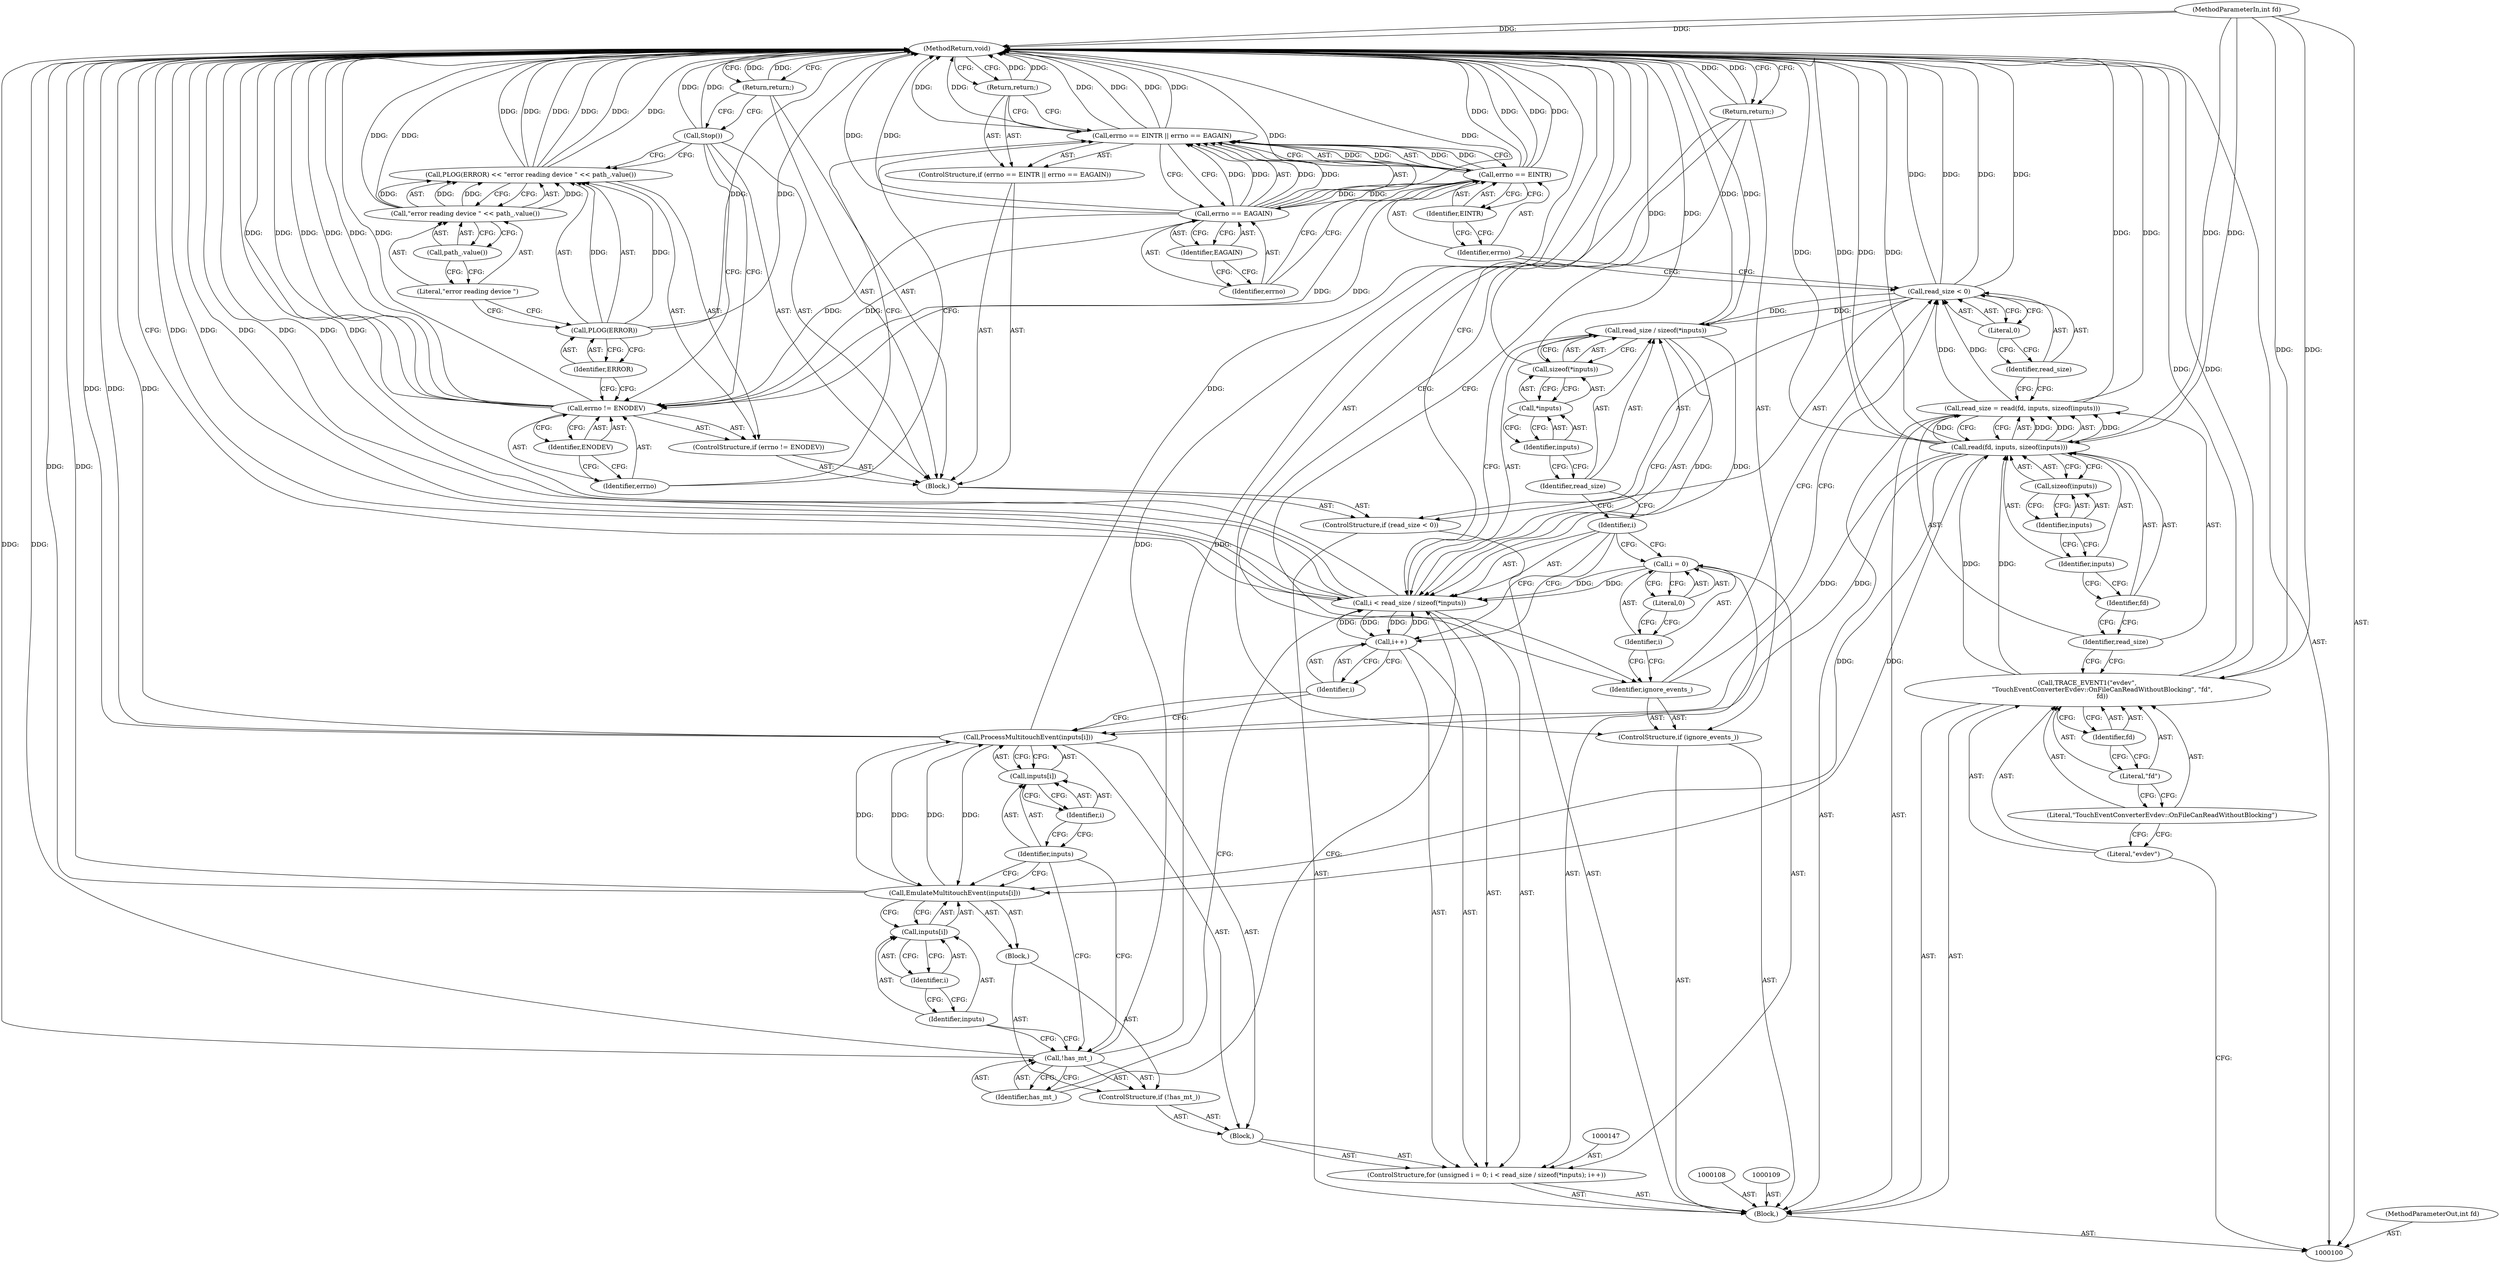digraph "0_Chrome_c4363d1ca65494cb7b271625e1ff6541a9f593c9_2" {
"1000173" [label="(MethodReturn,void)"];
"1000101" [label="(MethodParameterIn,int fd)"];
"1000269" [label="(MethodParameterOut,int fd)"];
"1000102" [label="(Block,)"];
"1000130" [label="(Return,return;)"];
"1000134" [label="(Identifier,ENODEV)"];
"1000131" [label="(ControlStructure,if (errno != ENODEV))"];
"1000132" [label="(Call,errno != ENODEV)"];
"1000133" [label="(Identifier,errno)"];
"1000137" [label="(Identifier,ERROR)"];
"1000138" [label="(Call,\"error reading device \" << path_.value())"];
"1000139" [label="(Literal,\"error reading device \")"];
"1000140" [label="(Call,path_.value())"];
"1000135" [label="(Call,PLOG(ERROR) << \"error reading device \" << path_.value())"];
"1000136" [label="(Call,PLOG(ERROR))"];
"1000141" [label="(Call,Stop())"];
"1000142" [label="(Return,return;)"];
"1000143" [label="(ControlStructure,if (ignore_events_))"];
"1000144" [label="(Identifier,ignore_events_)"];
"1000145" [label="(Return,return;)"];
"1000104" [label="(Literal,\"evdev\")"];
"1000103" [label="(Call,TRACE_EVENT1(\"evdev\",\n               \"TouchEventConverterEvdev::OnFileCanReadWithoutBlocking\", \"fd\",\n               fd))"];
"1000148" [label="(Call,i = 0)"];
"1000149" [label="(Identifier,i)"];
"1000146" [label="(ControlStructure,for (unsigned i = 0; i < read_size / sizeof(*inputs); i++))"];
"1000150" [label="(Literal,0)"];
"1000151" [label="(Call,i < read_size / sizeof(*inputs))"];
"1000152" [label="(Identifier,i)"];
"1000153" [label="(Call,read_size / sizeof(*inputs))"];
"1000154" [label="(Identifier,read_size)"];
"1000155" [label="(Call,sizeof(*inputs))"];
"1000156" [label="(Call,*inputs)"];
"1000157" [label="(Identifier,inputs)"];
"1000158" [label="(Call,i++)"];
"1000159" [label="(Identifier,i)"];
"1000160" [label="(Block,)"];
"1000164" [label="(Block,)"];
"1000161" [label="(ControlStructure,if (!has_mt_))"];
"1000162" [label="(Call,!has_mt_)"];
"1000163" [label="(Identifier,has_mt_)"];
"1000166" [label="(Call,inputs[i])"];
"1000167" [label="(Identifier,inputs)"];
"1000168" [label="(Identifier,i)"];
"1000165" [label="(Call,EmulateMultitouchEvent(inputs[i]))"];
"1000170" [label="(Call,inputs[i])"];
"1000171" [label="(Identifier,inputs)"];
"1000172" [label="(Identifier,i)"];
"1000169" [label="(Call,ProcessMultitouchEvent(inputs[i]))"];
"1000105" [label="(Literal,\"TouchEventConverterEvdev::OnFileCanReadWithoutBlocking\")"];
"1000106" [label="(Literal,\"fd\")"];
"1000107" [label="(Identifier,fd)"];
"1000110" [label="(Call,read_size = read(fd, inputs, sizeof(inputs)))"];
"1000111" [label="(Identifier,read_size)"];
"1000112" [label="(Call,read(fd, inputs, sizeof(inputs)))"];
"1000113" [label="(Identifier,fd)"];
"1000114" [label="(Identifier,inputs)"];
"1000115" [label="(Call,sizeof(inputs))"];
"1000116" [label="(Identifier,inputs)"];
"1000120" [label="(Literal,0)"];
"1000121" [label="(Block,)"];
"1000117" [label="(ControlStructure,if (read_size < 0))"];
"1000118" [label="(Call,read_size < 0)"];
"1000119" [label="(Identifier,read_size)"];
"1000126" [label="(Identifier,EINTR)"];
"1000127" [label="(Call,errno == EAGAIN)"];
"1000128" [label="(Identifier,errno)"];
"1000129" [label="(Identifier,EAGAIN)"];
"1000122" [label="(ControlStructure,if (errno == EINTR || errno == EAGAIN))"];
"1000123" [label="(Call,errno == EINTR || errno == EAGAIN)"];
"1000124" [label="(Call,errno == EINTR)"];
"1000125" [label="(Identifier,errno)"];
"1000173" -> "1000100"  [label="AST: "];
"1000173" -> "1000130"  [label="CFG: "];
"1000173" -> "1000142"  [label="CFG: "];
"1000173" -> "1000145"  [label="CFG: "];
"1000173" -> "1000151"  [label="CFG: "];
"1000145" -> "1000173"  [label="DDG: "];
"1000124" -> "1000173"  [label="DDG: "];
"1000124" -> "1000173"  [label="DDG: "];
"1000151" -> "1000173"  [label="DDG: "];
"1000151" -> "1000173"  [label="DDG: "];
"1000151" -> "1000173"  [label="DDG: "];
"1000169" -> "1000173"  [label="DDG: "];
"1000169" -> "1000173"  [label="DDG: "];
"1000112" -> "1000173"  [label="DDG: "];
"1000112" -> "1000173"  [label="DDG: "];
"1000118" -> "1000173"  [label="DDG: "];
"1000118" -> "1000173"  [label="DDG: "];
"1000153" -> "1000173"  [label="DDG: "];
"1000135" -> "1000173"  [label="DDG: "];
"1000135" -> "1000173"  [label="DDG: "];
"1000135" -> "1000173"  [label="DDG: "];
"1000136" -> "1000173"  [label="DDG: "];
"1000123" -> "1000173"  [label="DDG: "];
"1000123" -> "1000173"  [label="DDG: "];
"1000123" -> "1000173"  [label="DDG: "];
"1000132" -> "1000173"  [label="DDG: "];
"1000132" -> "1000173"  [label="DDG: "];
"1000132" -> "1000173"  [label="DDG: "];
"1000141" -> "1000173"  [label="DDG: "];
"1000138" -> "1000173"  [label="DDG: "];
"1000127" -> "1000173"  [label="DDG: "];
"1000127" -> "1000173"  [label="DDG: "];
"1000103" -> "1000173"  [label="DDG: "];
"1000110" -> "1000173"  [label="DDG: "];
"1000101" -> "1000173"  [label="DDG: "];
"1000155" -> "1000173"  [label="DDG: "];
"1000162" -> "1000173"  [label="DDG: "];
"1000162" -> "1000173"  [label="DDG: "];
"1000165" -> "1000173"  [label="DDG: "];
"1000142" -> "1000173"  [label="DDG: "];
"1000130" -> "1000173"  [label="DDG: "];
"1000101" -> "1000100"  [label="AST: "];
"1000101" -> "1000173"  [label="DDG: "];
"1000101" -> "1000103"  [label="DDG: "];
"1000101" -> "1000112"  [label="DDG: "];
"1000269" -> "1000100"  [label="AST: "];
"1000102" -> "1000100"  [label="AST: "];
"1000103" -> "1000102"  [label="AST: "];
"1000108" -> "1000102"  [label="AST: "];
"1000109" -> "1000102"  [label="AST: "];
"1000110" -> "1000102"  [label="AST: "];
"1000117" -> "1000102"  [label="AST: "];
"1000143" -> "1000102"  [label="AST: "];
"1000146" -> "1000102"  [label="AST: "];
"1000130" -> "1000122"  [label="AST: "];
"1000130" -> "1000123"  [label="CFG: "];
"1000173" -> "1000130"  [label="CFG: "];
"1000130" -> "1000173"  [label="DDG: "];
"1000134" -> "1000132"  [label="AST: "];
"1000134" -> "1000133"  [label="CFG: "];
"1000132" -> "1000134"  [label="CFG: "];
"1000131" -> "1000121"  [label="AST: "];
"1000132" -> "1000131"  [label="AST: "];
"1000135" -> "1000131"  [label="AST: "];
"1000132" -> "1000131"  [label="AST: "];
"1000132" -> "1000134"  [label="CFG: "];
"1000133" -> "1000132"  [label="AST: "];
"1000134" -> "1000132"  [label="AST: "];
"1000137" -> "1000132"  [label="CFG: "];
"1000141" -> "1000132"  [label="CFG: "];
"1000132" -> "1000173"  [label="DDG: "];
"1000132" -> "1000173"  [label="DDG: "];
"1000132" -> "1000173"  [label="DDG: "];
"1000124" -> "1000132"  [label="DDG: "];
"1000127" -> "1000132"  [label="DDG: "];
"1000133" -> "1000132"  [label="AST: "];
"1000133" -> "1000123"  [label="CFG: "];
"1000134" -> "1000133"  [label="CFG: "];
"1000137" -> "1000136"  [label="AST: "];
"1000137" -> "1000132"  [label="CFG: "];
"1000136" -> "1000137"  [label="CFG: "];
"1000138" -> "1000135"  [label="AST: "];
"1000138" -> "1000140"  [label="CFG: "];
"1000139" -> "1000138"  [label="AST: "];
"1000140" -> "1000138"  [label="AST: "];
"1000135" -> "1000138"  [label="CFG: "];
"1000138" -> "1000173"  [label="DDG: "];
"1000138" -> "1000135"  [label="DDG: "];
"1000138" -> "1000135"  [label="DDG: "];
"1000139" -> "1000138"  [label="AST: "];
"1000139" -> "1000136"  [label="CFG: "];
"1000140" -> "1000139"  [label="CFG: "];
"1000140" -> "1000138"  [label="AST: "];
"1000140" -> "1000139"  [label="CFG: "];
"1000138" -> "1000140"  [label="CFG: "];
"1000135" -> "1000131"  [label="AST: "];
"1000135" -> "1000138"  [label="CFG: "];
"1000136" -> "1000135"  [label="AST: "];
"1000138" -> "1000135"  [label="AST: "];
"1000141" -> "1000135"  [label="CFG: "];
"1000135" -> "1000173"  [label="DDG: "];
"1000135" -> "1000173"  [label="DDG: "];
"1000135" -> "1000173"  [label="DDG: "];
"1000136" -> "1000135"  [label="DDG: "];
"1000138" -> "1000135"  [label="DDG: "];
"1000138" -> "1000135"  [label="DDG: "];
"1000136" -> "1000135"  [label="AST: "];
"1000136" -> "1000137"  [label="CFG: "];
"1000137" -> "1000136"  [label="AST: "];
"1000139" -> "1000136"  [label="CFG: "];
"1000136" -> "1000173"  [label="DDG: "];
"1000136" -> "1000135"  [label="DDG: "];
"1000141" -> "1000121"  [label="AST: "];
"1000141" -> "1000135"  [label="CFG: "];
"1000141" -> "1000132"  [label="CFG: "];
"1000142" -> "1000141"  [label="CFG: "];
"1000141" -> "1000173"  [label="DDG: "];
"1000142" -> "1000121"  [label="AST: "];
"1000142" -> "1000141"  [label="CFG: "];
"1000173" -> "1000142"  [label="CFG: "];
"1000142" -> "1000173"  [label="DDG: "];
"1000143" -> "1000102"  [label="AST: "];
"1000144" -> "1000143"  [label="AST: "];
"1000145" -> "1000143"  [label="AST: "];
"1000144" -> "1000143"  [label="AST: "];
"1000144" -> "1000118"  [label="CFG: "];
"1000145" -> "1000144"  [label="CFG: "];
"1000149" -> "1000144"  [label="CFG: "];
"1000145" -> "1000143"  [label="AST: "];
"1000145" -> "1000144"  [label="CFG: "];
"1000173" -> "1000145"  [label="CFG: "];
"1000145" -> "1000173"  [label="DDG: "];
"1000104" -> "1000103"  [label="AST: "];
"1000104" -> "1000100"  [label="CFG: "];
"1000105" -> "1000104"  [label="CFG: "];
"1000103" -> "1000102"  [label="AST: "];
"1000103" -> "1000107"  [label="CFG: "];
"1000104" -> "1000103"  [label="AST: "];
"1000105" -> "1000103"  [label="AST: "];
"1000106" -> "1000103"  [label="AST: "];
"1000107" -> "1000103"  [label="AST: "];
"1000111" -> "1000103"  [label="CFG: "];
"1000103" -> "1000173"  [label="DDG: "];
"1000101" -> "1000103"  [label="DDG: "];
"1000103" -> "1000112"  [label="DDG: "];
"1000148" -> "1000146"  [label="AST: "];
"1000148" -> "1000150"  [label="CFG: "];
"1000149" -> "1000148"  [label="AST: "];
"1000150" -> "1000148"  [label="AST: "];
"1000152" -> "1000148"  [label="CFG: "];
"1000148" -> "1000151"  [label="DDG: "];
"1000149" -> "1000148"  [label="AST: "];
"1000149" -> "1000144"  [label="CFG: "];
"1000150" -> "1000149"  [label="CFG: "];
"1000146" -> "1000102"  [label="AST: "];
"1000147" -> "1000146"  [label="AST: "];
"1000148" -> "1000146"  [label="AST: "];
"1000151" -> "1000146"  [label="AST: "];
"1000158" -> "1000146"  [label="AST: "];
"1000160" -> "1000146"  [label="AST: "];
"1000150" -> "1000148"  [label="AST: "];
"1000150" -> "1000149"  [label="CFG: "];
"1000148" -> "1000150"  [label="CFG: "];
"1000151" -> "1000146"  [label="AST: "];
"1000151" -> "1000153"  [label="CFG: "];
"1000152" -> "1000151"  [label="AST: "];
"1000153" -> "1000151"  [label="AST: "];
"1000163" -> "1000151"  [label="CFG: "];
"1000173" -> "1000151"  [label="CFG: "];
"1000151" -> "1000173"  [label="DDG: "];
"1000151" -> "1000173"  [label="DDG: "];
"1000151" -> "1000173"  [label="DDG: "];
"1000158" -> "1000151"  [label="DDG: "];
"1000148" -> "1000151"  [label="DDG: "];
"1000153" -> "1000151"  [label="DDG: "];
"1000151" -> "1000158"  [label="DDG: "];
"1000152" -> "1000151"  [label="AST: "];
"1000152" -> "1000148"  [label="CFG: "];
"1000152" -> "1000158"  [label="CFG: "];
"1000154" -> "1000152"  [label="CFG: "];
"1000153" -> "1000151"  [label="AST: "];
"1000153" -> "1000155"  [label="CFG: "];
"1000154" -> "1000153"  [label="AST: "];
"1000155" -> "1000153"  [label="AST: "];
"1000151" -> "1000153"  [label="CFG: "];
"1000153" -> "1000173"  [label="DDG: "];
"1000153" -> "1000151"  [label="DDG: "];
"1000118" -> "1000153"  [label="DDG: "];
"1000154" -> "1000153"  [label="AST: "];
"1000154" -> "1000152"  [label="CFG: "];
"1000157" -> "1000154"  [label="CFG: "];
"1000155" -> "1000153"  [label="AST: "];
"1000155" -> "1000156"  [label="CFG: "];
"1000156" -> "1000155"  [label="AST: "];
"1000153" -> "1000155"  [label="CFG: "];
"1000155" -> "1000173"  [label="DDG: "];
"1000156" -> "1000155"  [label="AST: "];
"1000156" -> "1000157"  [label="CFG: "];
"1000157" -> "1000156"  [label="AST: "];
"1000155" -> "1000156"  [label="CFG: "];
"1000157" -> "1000156"  [label="AST: "];
"1000157" -> "1000154"  [label="CFG: "];
"1000156" -> "1000157"  [label="CFG: "];
"1000158" -> "1000146"  [label="AST: "];
"1000158" -> "1000159"  [label="CFG: "];
"1000159" -> "1000158"  [label="AST: "];
"1000152" -> "1000158"  [label="CFG: "];
"1000158" -> "1000151"  [label="DDG: "];
"1000151" -> "1000158"  [label="DDG: "];
"1000159" -> "1000158"  [label="AST: "];
"1000159" -> "1000169"  [label="CFG: "];
"1000158" -> "1000159"  [label="CFG: "];
"1000160" -> "1000146"  [label="AST: "];
"1000161" -> "1000160"  [label="AST: "];
"1000169" -> "1000160"  [label="AST: "];
"1000164" -> "1000161"  [label="AST: "];
"1000165" -> "1000164"  [label="AST: "];
"1000161" -> "1000160"  [label="AST: "];
"1000162" -> "1000161"  [label="AST: "];
"1000164" -> "1000161"  [label="AST: "];
"1000162" -> "1000161"  [label="AST: "];
"1000162" -> "1000163"  [label="CFG: "];
"1000163" -> "1000162"  [label="AST: "];
"1000167" -> "1000162"  [label="CFG: "];
"1000171" -> "1000162"  [label="CFG: "];
"1000162" -> "1000173"  [label="DDG: "];
"1000162" -> "1000173"  [label="DDG: "];
"1000163" -> "1000162"  [label="AST: "];
"1000163" -> "1000151"  [label="CFG: "];
"1000162" -> "1000163"  [label="CFG: "];
"1000166" -> "1000165"  [label="AST: "];
"1000166" -> "1000168"  [label="CFG: "];
"1000167" -> "1000166"  [label="AST: "];
"1000168" -> "1000166"  [label="AST: "];
"1000165" -> "1000166"  [label="CFG: "];
"1000167" -> "1000166"  [label="AST: "];
"1000167" -> "1000162"  [label="CFG: "];
"1000168" -> "1000167"  [label="CFG: "];
"1000168" -> "1000166"  [label="AST: "];
"1000168" -> "1000167"  [label="CFG: "];
"1000166" -> "1000168"  [label="CFG: "];
"1000165" -> "1000164"  [label="AST: "];
"1000165" -> "1000166"  [label="CFG: "];
"1000166" -> "1000165"  [label="AST: "];
"1000171" -> "1000165"  [label="CFG: "];
"1000165" -> "1000173"  [label="DDG: "];
"1000112" -> "1000165"  [label="DDG: "];
"1000169" -> "1000165"  [label="DDG: "];
"1000165" -> "1000169"  [label="DDG: "];
"1000170" -> "1000169"  [label="AST: "];
"1000170" -> "1000172"  [label="CFG: "];
"1000171" -> "1000170"  [label="AST: "];
"1000172" -> "1000170"  [label="AST: "];
"1000169" -> "1000170"  [label="CFG: "];
"1000171" -> "1000170"  [label="AST: "];
"1000171" -> "1000165"  [label="CFG: "];
"1000171" -> "1000162"  [label="CFG: "];
"1000172" -> "1000171"  [label="CFG: "];
"1000172" -> "1000170"  [label="AST: "];
"1000172" -> "1000171"  [label="CFG: "];
"1000170" -> "1000172"  [label="CFG: "];
"1000169" -> "1000160"  [label="AST: "];
"1000169" -> "1000170"  [label="CFG: "];
"1000170" -> "1000169"  [label="AST: "];
"1000159" -> "1000169"  [label="CFG: "];
"1000169" -> "1000173"  [label="DDG: "];
"1000169" -> "1000173"  [label="DDG: "];
"1000169" -> "1000165"  [label="DDG: "];
"1000112" -> "1000169"  [label="DDG: "];
"1000165" -> "1000169"  [label="DDG: "];
"1000105" -> "1000103"  [label="AST: "];
"1000105" -> "1000104"  [label="CFG: "];
"1000106" -> "1000105"  [label="CFG: "];
"1000106" -> "1000103"  [label="AST: "];
"1000106" -> "1000105"  [label="CFG: "];
"1000107" -> "1000106"  [label="CFG: "];
"1000107" -> "1000103"  [label="AST: "];
"1000107" -> "1000106"  [label="CFG: "];
"1000103" -> "1000107"  [label="CFG: "];
"1000110" -> "1000102"  [label="AST: "];
"1000110" -> "1000112"  [label="CFG: "];
"1000111" -> "1000110"  [label="AST: "];
"1000112" -> "1000110"  [label="AST: "];
"1000119" -> "1000110"  [label="CFG: "];
"1000110" -> "1000173"  [label="DDG: "];
"1000112" -> "1000110"  [label="DDG: "];
"1000112" -> "1000110"  [label="DDG: "];
"1000110" -> "1000118"  [label="DDG: "];
"1000111" -> "1000110"  [label="AST: "];
"1000111" -> "1000103"  [label="CFG: "];
"1000113" -> "1000111"  [label="CFG: "];
"1000112" -> "1000110"  [label="AST: "];
"1000112" -> "1000115"  [label="CFG: "];
"1000113" -> "1000112"  [label="AST: "];
"1000114" -> "1000112"  [label="AST: "];
"1000115" -> "1000112"  [label="AST: "];
"1000110" -> "1000112"  [label="CFG: "];
"1000112" -> "1000173"  [label="DDG: "];
"1000112" -> "1000173"  [label="DDG: "];
"1000112" -> "1000110"  [label="DDG: "];
"1000112" -> "1000110"  [label="DDG: "];
"1000103" -> "1000112"  [label="DDG: "];
"1000101" -> "1000112"  [label="DDG: "];
"1000112" -> "1000165"  [label="DDG: "];
"1000112" -> "1000169"  [label="DDG: "];
"1000113" -> "1000112"  [label="AST: "];
"1000113" -> "1000111"  [label="CFG: "];
"1000114" -> "1000113"  [label="CFG: "];
"1000114" -> "1000112"  [label="AST: "];
"1000114" -> "1000113"  [label="CFG: "];
"1000116" -> "1000114"  [label="CFG: "];
"1000115" -> "1000112"  [label="AST: "];
"1000115" -> "1000116"  [label="CFG: "];
"1000116" -> "1000115"  [label="AST: "];
"1000112" -> "1000115"  [label="CFG: "];
"1000116" -> "1000115"  [label="AST: "];
"1000116" -> "1000114"  [label="CFG: "];
"1000115" -> "1000116"  [label="CFG: "];
"1000120" -> "1000118"  [label="AST: "];
"1000120" -> "1000119"  [label="CFG: "];
"1000118" -> "1000120"  [label="CFG: "];
"1000121" -> "1000117"  [label="AST: "];
"1000122" -> "1000121"  [label="AST: "];
"1000131" -> "1000121"  [label="AST: "];
"1000141" -> "1000121"  [label="AST: "];
"1000142" -> "1000121"  [label="AST: "];
"1000117" -> "1000102"  [label="AST: "];
"1000118" -> "1000117"  [label="AST: "];
"1000121" -> "1000117"  [label="AST: "];
"1000118" -> "1000117"  [label="AST: "];
"1000118" -> "1000120"  [label="CFG: "];
"1000119" -> "1000118"  [label="AST: "];
"1000120" -> "1000118"  [label="AST: "];
"1000125" -> "1000118"  [label="CFG: "];
"1000144" -> "1000118"  [label="CFG: "];
"1000118" -> "1000173"  [label="DDG: "];
"1000118" -> "1000173"  [label="DDG: "];
"1000110" -> "1000118"  [label="DDG: "];
"1000118" -> "1000153"  [label="DDG: "];
"1000119" -> "1000118"  [label="AST: "];
"1000119" -> "1000110"  [label="CFG: "];
"1000120" -> "1000119"  [label="CFG: "];
"1000126" -> "1000124"  [label="AST: "];
"1000126" -> "1000125"  [label="CFG: "];
"1000124" -> "1000126"  [label="CFG: "];
"1000127" -> "1000123"  [label="AST: "];
"1000127" -> "1000129"  [label="CFG: "];
"1000128" -> "1000127"  [label="AST: "];
"1000129" -> "1000127"  [label="AST: "];
"1000123" -> "1000127"  [label="CFG: "];
"1000127" -> "1000173"  [label="DDG: "];
"1000127" -> "1000173"  [label="DDG: "];
"1000127" -> "1000123"  [label="DDG: "];
"1000127" -> "1000123"  [label="DDG: "];
"1000124" -> "1000127"  [label="DDG: "];
"1000127" -> "1000132"  [label="DDG: "];
"1000128" -> "1000127"  [label="AST: "];
"1000128" -> "1000124"  [label="CFG: "];
"1000129" -> "1000128"  [label="CFG: "];
"1000129" -> "1000127"  [label="AST: "];
"1000129" -> "1000128"  [label="CFG: "];
"1000127" -> "1000129"  [label="CFG: "];
"1000122" -> "1000121"  [label="AST: "];
"1000123" -> "1000122"  [label="AST: "];
"1000130" -> "1000122"  [label="AST: "];
"1000123" -> "1000122"  [label="AST: "];
"1000123" -> "1000124"  [label="CFG: "];
"1000123" -> "1000127"  [label="CFG: "];
"1000124" -> "1000123"  [label="AST: "];
"1000127" -> "1000123"  [label="AST: "];
"1000130" -> "1000123"  [label="CFG: "];
"1000133" -> "1000123"  [label="CFG: "];
"1000123" -> "1000173"  [label="DDG: "];
"1000123" -> "1000173"  [label="DDG: "];
"1000123" -> "1000173"  [label="DDG: "];
"1000124" -> "1000123"  [label="DDG: "];
"1000124" -> "1000123"  [label="DDG: "];
"1000127" -> "1000123"  [label="DDG: "];
"1000127" -> "1000123"  [label="DDG: "];
"1000124" -> "1000123"  [label="AST: "];
"1000124" -> "1000126"  [label="CFG: "];
"1000125" -> "1000124"  [label="AST: "];
"1000126" -> "1000124"  [label="AST: "];
"1000128" -> "1000124"  [label="CFG: "];
"1000123" -> "1000124"  [label="CFG: "];
"1000124" -> "1000173"  [label="DDG: "];
"1000124" -> "1000173"  [label="DDG: "];
"1000124" -> "1000123"  [label="DDG: "];
"1000124" -> "1000123"  [label="DDG: "];
"1000124" -> "1000127"  [label="DDG: "];
"1000124" -> "1000132"  [label="DDG: "];
"1000125" -> "1000124"  [label="AST: "];
"1000125" -> "1000118"  [label="CFG: "];
"1000126" -> "1000125"  [label="CFG: "];
}
